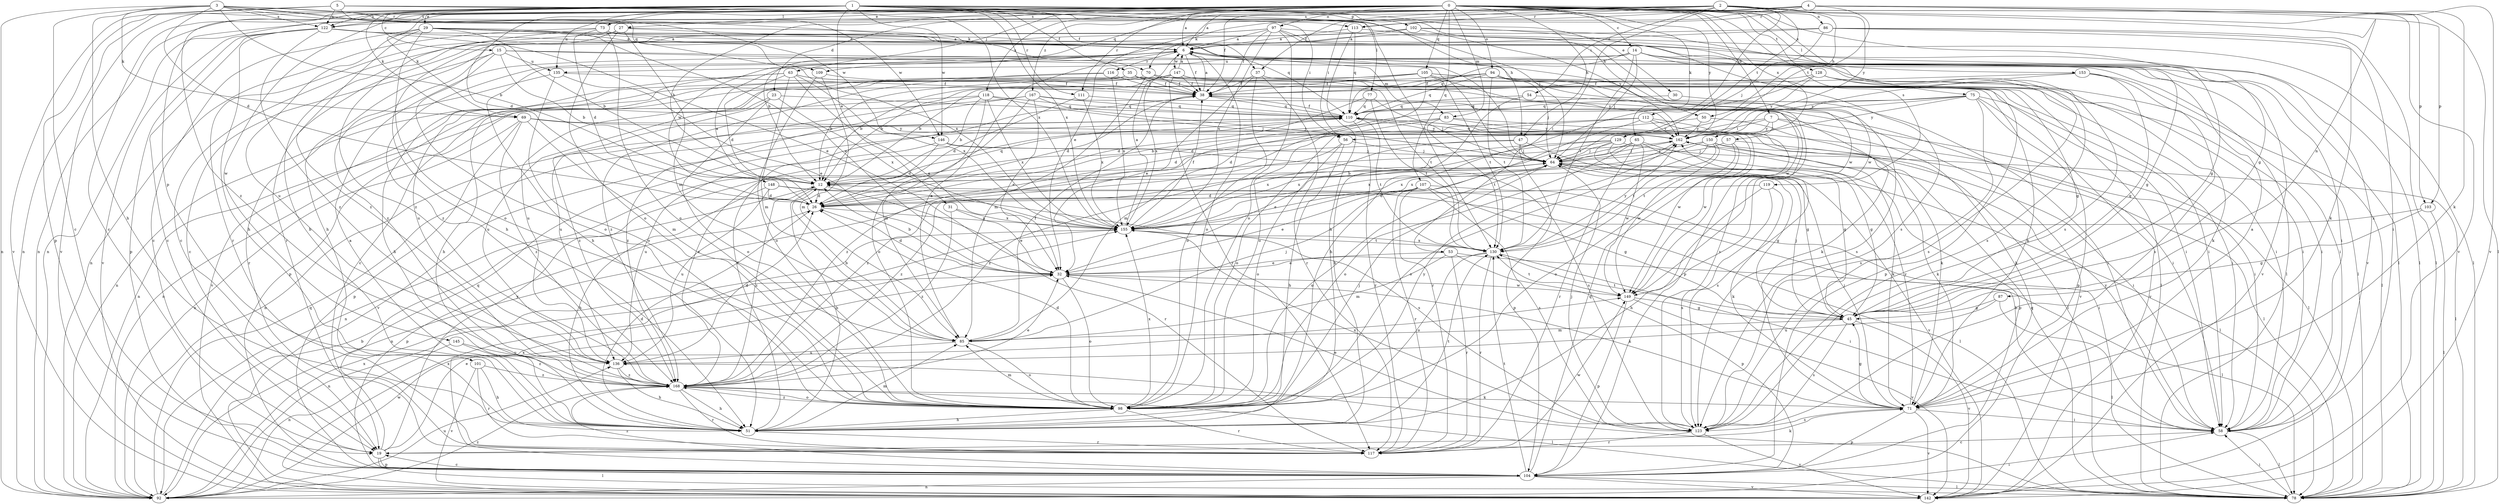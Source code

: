 strict digraph  {
0;
1;
2;
3;
4;
5;
6;
7;
12;
14;
15;
19;
23;
26;
27;
29;
30;
31;
32;
35;
37;
38;
45;
47;
50;
51;
53;
54;
56;
57;
58;
63;
64;
65;
69;
70;
71;
73;
75;
77;
78;
83;
85;
86;
87;
92;
94;
97;
98;
101;
102;
103;
104;
105;
107;
109;
110;
111;
112;
113;
116;
117;
118;
119;
122;
123;
128;
129;
130;
135;
136;
142;
145;
146;
147;
148;
149;
150;
153;
155;
162;
167;
168;
0 -> 6  [label=a];
0 -> 7  [label=b];
0 -> 12  [label=b];
0 -> 14  [label=c];
0 -> 23  [label=d];
0 -> 26  [label=d];
0 -> 27  [label=e];
0 -> 45  [label=g];
0 -> 47  [label=h];
0 -> 63  [label=j];
0 -> 65  [label=k];
0 -> 69  [label=k];
0 -> 73  [label=l];
0 -> 75  [label=l];
0 -> 83  [label=m];
0 -> 86  [label=n];
0 -> 87  [label=n];
0 -> 94  [label=o];
0 -> 97  [label=o];
0 -> 101  [label=p];
0 -> 105  [label=q];
0 -> 107  [label=q];
0 -> 111  [label=r];
0 -> 118  [label=s];
0 -> 119  [label=s];
0 -> 122  [label=s];
0 -> 128  [label=t];
0 -> 142  [label=v];
0 -> 145  [label=w];
0 -> 150  [label=x];
0 -> 153  [label=x];
0 -> 162  [label=y];
0 -> 167  [label=z];
1 -> 15  [label=c];
1 -> 19  [label=c];
1 -> 29  [label=e];
1 -> 30  [label=e];
1 -> 31  [label=e];
1 -> 35  [label=f];
1 -> 37  [label=f];
1 -> 47  [label=h];
1 -> 50  [label=h];
1 -> 69  [label=k];
1 -> 77  [label=l];
1 -> 92  [label=n];
1 -> 102  [label=p];
1 -> 111  [label=r];
1 -> 122  [label=s];
1 -> 135  [label=u];
1 -> 142  [label=v];
1 -> 146  [label=w];
1 -> 155  [label=x];
1 -> 168  [label=z];
2 -> 6  [label=a];
2 -> 37  [label=f];
2 -> 38  [label=f];
2 -> 50  [label=h];
2 -> 53  [label=i];
2 -> 54  [label=i];
2 -> 56  [label=i];
2 -> 78  [label=l];
2 -> 92  [label=n];
2 -> 103  [label=p];
2 -> 109  [label=q];
2 -> 112  [label=r];
2 -> 113  [label=r];
2 -> 122  [label=s];
2 -> 129  [label=t];
2 -> 162  [label=y];
3 -> 12  [label=b];
3 -> 19  [label=c];
3 -> 26  [label=d];
3 -> 51  [label=h];
3 -> 56  [label=i];
3 -> 69  [label=k];
3 -> 70  [label=k];
3 -> 92  [label=n];
3 -> 109  [label=q];
3 -> 113  [label=r];
3 -> 122  [label=s];
3 -> 146  [label=w];
4 -> 32  [label=e];
4 -> 70  [label=k];
4 -> 71  [label=k];
4 -> 92  [label=n];
4 -> 103  [label=p];
4 -> 113  [label=r];
4 -> 122  [label=s];
4 -> 129  [label=t];
4 -> 142  [label=v];
5 -> 64  [label=j];
5 -> 104  [label=p];
5 -> 122  [label=s];
5 -> 130  [label=t];
5 -> 142  [label=v];
5 -> 146  [label=w];
5 -> 155  [label=x];
6 -> 38  [label=f];
6 -> 64  [label=j];
6 -> 78  [label=l];
6 -> 83  [label=m];
6 -> 98  [label=o];
6 -> 116  [label=r];
6 -> 147  [label=w];
6 -> 148  [label=w];
6 -> 149  [label=w];
6 -> 168  [label=z];
7 -> 56  [label=i];
7 -> 57  [label=i];
7 -> 71  [label=k];
7 -> 78  [label=l];
7 -> 162  [label=y];
7 -> 168  [label=z];
12 -> 26  [label=d];
12 -> 51  [label=h];
12 -> 64  [label=j];
12 -> 110  [label=q];
12 -> 117  [label=r];
12 -> 168  [label=z];
14 -> 45  [label=g];
14 -> 51  [label=h];
14 -> 58  [label=i];
14 -> 64  [label=j];
14 -> 110  [label=q];
14 -> 123  [label=s];
14 -> 130  [label=t];
14 -> 135  [label=u];
14 -> 142  [label=v];
15 -> 12  [label=b];
15 -> 19  [label=c];
15 -> 64  [label=j];
15 -> 78  [label=l];
15 -> 98  [label=o];
15 -> 135  [label=u];
15 -> 168  [label=z];
19 -> 32  [label=e];
19 -> 71  [label=k];
19 -> 78  [label=l];
19 -> 104  [label=p];
19 -> 110  [label=q];
19 -> 162  [label=y];
23 -> 98  [label=o];
23 -> 110  [label=q];
23 -> 136  [label=u];
23 -> 155  [label=x];
23 -> 168  [label=z];
26 -> 6  [label=a];
26 -> 104  [label=p];
26 -> 155  [label=x];
27 -> 6  [label=a];
27 -> 51  [label=h];
27 -> 85  [label=m];
27 -> 98  [label=o];
27 -> 110  [label=q];
27 -> 117  [label=r];
29 -> 6  [label=a];
29 -> 12  [label=b];
29 -> 19  [label=c];
29 -> 32  [label=e];
29 -> 78  [label=l];
29 -> 98  [label=o];
29 -> 136  [label=u];
29 -> 155  [label=x];
29 -> 168  [label=z];
30 -> 58  [label=i];
30 -> 110  [label=q];
31 -> 32  [label=e];
31 -> 155  [label=x];
31 -> 168  [label=z];
32 -> 12  [label=b];
32 -> 26  [label=d];
32 -> 71  [label=k];
32 -> 92  [label=n];
32 -> 98  [label=o];
32 -> 149  [label=w];
35 -> 38  [label=f];
35 -> 58  [label=i];
35 -> 92  [label=n];
35 -> 130  [label=t];
35 -> 142  [label=v];
37 -> 32  [label=e];
37 -> 38  [label=f];
37 -> 58  [label=i];
37 -> 98  [label=o];
37 -> 117  [label=r];
38 -> 6  [label=a];
38 -> 26  [label=d];
38 -> 58  [label=i];
38 -> 110  [label=q];
45 -> 64  [label=j];
45 -> 85  [label=m];
45 -> 123  [label=s];
45 -> 130  [label=t];
45 -> 142  [label=v];
47 -> 45  [label=g];
47 -> 64  [label=j];
47 -> 92  [label=n];
47 -> 104  [label=p];
47 -> 155  [label=x];
50 -> 26  [label=d];
50 -> 71  [label=k];
50 -> 162  [label=y];
51 -> 6  [label=a];
51 -> 26  [label=d];
51 -> 38  [label=f];
51 -> 85  [label=m];
51 -> 117  [label=r];
51 -> 130  [label=t];
53 -> 32  [label=e];
53 -> 78  [label=l];
53 -> 85  [label=m];
53 -> 104  [label=p];
53 -> 117  [label=r];
54 -> 51  [label=h];
54 -> 110  [label=q];
54 -> 142  [label=v];
56 -> 51  [label=h];
56 -> 64  [label=j];
56 -> 98  [label=o];
56 -> 168  [label=z];
57 -> 64  [label=j];
57 -> 78  [label=l];
57 -> 98  [label=o];
57 -> 130  [label=t];
58 -> 12  [label=b];
58 -> 19  [label=c];
58 -> 78  [label=l];
58 -> 162  [label=y];
63 -> 26  [label=d];
63 -> 32  [label=e];
63 -> 38  [label=f];
63 -> 51  [label=h];
63 -> 71  [label=k];
63 -> 85  [label=m];
63 -> 136  [label=u];
63 -> 155  [label=x];
64 -> 12  [label=b];
64 -> 45  [label=g];
64 -> 78  [label=l];
64 -> 98  [label=o];
64 -> 142  [label=v];
64 -> 168  [label=z];
65 -> 45  [label=g];
65 -> 64  [label=j];
65 -> 98  [label=o];
65 -> 104  [label=p];
65 -> 117  [label=r];
65 -> 149  [label=w];
65 -> 155  [label=x];
69 -> 85  [label=m];
69 -> 92  [label=n];
69 -> 104  [label=p];
69 -> 149  [label=w];
69 -> 162  [label=y];
69 -> 168  [label=z];
70 -> 12  [label=b];
70 -> 38  [label=f];
70 -> 58  [label=i];
70 -> 85  [label=m];
70 -> 123  [label=s];
71 -> 6  [label=a];
71 -> 45  [label=g];
71 -> 58  [label=i];
71 -> 64  [label=j];
71 -> 104  [label=p];
71 -> 123  [label=s];
71 -> 142  [label=v];
71 -> 162  [label=y];
73 -> 6  [label=a];
73 -> 26  [label=d];
73 -> 92  [label=n];
73 -> 98  [label=o];
73 -> 149  [label=w];
73 -> 168  [label=z];
75 -> 26  [label=d];
75 -> 58  [label=i];
75 -> 85  [label=m];
75 -> 104  [label=p];
75 -> 110  [label=q];
75 -> 123  [label=s];
75 -> 142  [label=v];
75 -> 162  [label=y];
77 -> 26  [label=d];
77 -> 64  [label=j];
77 -> 110  [label=q];
77 -> 130  [label=t];
78 -> 58  [label=i];
78 -> 110  [label=q];
78 -> 136  [label=u];
83 -> 78  [label=l];
83 -> 98  [label=o];
83 -> 130  [label=t];
83 -> 162  [label=y];
83 -> 168  [label=z];
85 -> 6  [label=a];
85 -> 12  [label=b];
85 -> 38  [label=f];
85 -> 64  [label=j];
85 -> 98  [label=o];
85 -> 136  [label=u];
86 -> 6  [label=a];
86 -> 12  [label=b];
86 -> 58  [label=i];
86 -> 64  [label=j];
86 -> 71  [label=k];
86 -> 78  [label=l];
87 -> 45  [label=g];
87 -> 78  [label=l];
87 -> 136  [label=u];
92 -> 12  [label=b];
92 -> 58  [label=i];
92 -> 110  [label=q];
92 -> 136  [label=u];
92 -> 149  [label=w];
92 -> 155  [label=x];
92 -> 168  [label=z];
94 -> 12  [label=b];
94 -> 19  [label=c];
94 -> 38  [label=f];
94 -> 58  [label=i];
94 -> 64  [label=j];
94 -> 104  [label=p];
94 -> 110  [label=q];
94 -> 123  [label=s];
94 -> 130  [label=t];
97 -> 6  [label=a];
97 -> 19  [label=c];
97 -> 38  [label=f];
97 -> 51  [label=h];
97 -> 98  [label=o];
97 -> 123  [label=s];
97 -> 142  [label=v];
97 -> 149  [label=w];
97 -> 155  [label=x];
98 -> 26  [label=d];
98 -> 51  [label=h];
98 -> 64  [label=j];
98 -> 85  [label=m];
98 -> 117  [label=r];
98 -> 155  [label=x];
98 -> 162  [label=y];
98 -> 168  [label=z];
101 -> 51  [label=h];
101 -> 117  [label=r];
101 -> 142  [label=v];
101 -> 168  [label=z];
102 -> 6  [label=a];
102 -> 45  [label=g];
102 -> 51  [label=h];
102 -> 117  [label=r];
102 -> 123  [label=s];
102 -> 162  [label=y];
103 -> 45  [label=g];
103 -> 78  [label=l];
103 -> 155  [label=x];
104 -> 19  [label=c];
104 -> 78  [label=l];
104 -> 92  [label=n];
104 -> 110  [label=q];
104 -> 130  [label=t];
104 -> 142  [label=v];
104 -> 155  [label=x];
104 -> 168  [label=z];
105 -> 12  [label=b];
105 -> 38  [label=f];
105 -> 58  [label=i];
105 -> 98  [label=o];
105 -> 104  [label=p];
105 -> 130  [label=t];
105 -> 136  [label=u];
105 -> 162  [label=y];
107 -> 26  [label=d];
107 -> 32  [label=e];
107 -> 45  [label=g];
107 -> 58  [label=i];
107 -> 92  [label=n];
107 -> 117  [label=r];
107 -> 123  [label=s];
109 -> 38  [label=f];
109 -> 85  [label=m];
109 -> 98  [label=o];
110 -> 38  [label=f];
110 -> 92  [label=n];
110 -> 117  [label=r];
110 -> 130  [label=t];
110 -> 142  [label=v];
110 -> 162  [label=y];
111 -> 26  [label=d];
111 -> 110  [label=q];
111 -> 155  [label=x];
112 -> 12  [label=b];
112 -> 26  [label=d];
112 -> 58  [label=i];
112 -> 117  [label=r];
112 -> 149  [label=w];
112 -> 162  [label=y];
113 -> 6  [label=a];
113 -> 51  [label=h];
113 -> 78  [label=l];
113 -> 110  [label=q];
116 -> 38  [label=f];
116 -> 51  [label=h];
116 -> 155  [label=x];
116 -> 168  [label=z];
117 -> 149  [label=w];
118 -> 12  [label=b];
118 -> 64  [label=j];
118 -> 85  [label=m];
118 -> 92  [label=n];
118 -> 110  [label=q];
118 -> 136  [label=u];
118 -> 155  [label=x];
119 -> 26  [label=d];
119 -> 51  [label=h];
119 -> 71  [label=k];
119 -> 123  [label=s];
122 -> 6  [label=a];
122 -> 19  [label=c];
122 -> 32  [label=e];
122 -> 51  [label=h];
122 -> 78  [label=l];
122 -> 104  [label=p];
122 -> 142  [label=v];
122 -> 168  [label=z];
123 -> 32  [label=e];
123 -> 64  [label=j];
123 -> 117  [label=r];
123 -> 142  [label=v];
123 -> 155  [label=x];
128 -> 38  [label=f];
128 -> 51  [label=h];
128 -> 58  [label=i];
128 -> 71  [label=k];
128 -> 123  [label=s];
128 -> 162  [label=y];
129 -> 32  [label=e];
129 -> 45  [label=g];
129 -> 64  [label=j];
129 -> 78  [label=l];
129 -> 123  [label=s];
129 -> 155  [label=x];
129 -> 168  [label=z];
130 -> 32  [label=e];
130 -> 58  [label=i];
130 -> 98  [label=o];
130 -> 117  [label=r];
130 -> 155  [label=x];
130 -> 162  [label=y];
135 -> 32  [label=e];
135 -> 38  [label=f];
135 -> 98  [label=o];
135 -> 117  [label=r];
136 -> 26  [label=d];
136 -> 51  [label=h];
136 -> 168  [label=z];
142 -> 155  [label=x];
145 -> 92  [label=n];
145 -> 136  [label=u];
145 -> 168  [label=z];
146 -> 26  [label=d];
146 -> 64  [label=j];
146 -> 123  [label=s];
146 -> 136  [label=u];
147 -> 6  [label=a];
147 -> 12  [label=b];
147 -> 38  [label=f];
147 -> 45  [label=g];
147 -> 78  [label=l];
147 -> 104  [label=p];
147 -> 117  [label=r];
147 -> 155  [label=x];
148 -> 26  [label=d];
148 -> 51  [label=h];
148 -> 78  [label=l];
148 -> 123  [label=s];
148 -> 136  [label=u];
149 -> 45  [label=g];
149 -> 104  [label=p];
149 -> 130  [label=t];
149 -> 142  [label=v];
150 -> 58  [label=i];
150 -> 64  [label=j];
150 -> 71  [label=k];
150 -> 98  [label=o];
150 -> 130  [label=t];
150 -> 149  [label=w];
150 -> 155  [label=x];
153 -> 38  [label=f];
153 -> 45  [label=g];
153 -> 78  [label=l];
153 -> 123  [label=s];
153 -> 162  [label=y];
155 -> 6  [label=a];
155 -> 38  [label=f];
155 -> 130  [label=t];
162 -> 64  [label=j];
162 -> 71  [label=k];
162 -> 110  [label=q];
162 -> 155  [label=x];
167 -> 32  [label=e];
167 -> 64  [label=j];
167 -> 71  [label=k];
167 -> 92  [label=n];
167 -> 98  [label=o];
167 -> 110  [label=q];
167 -> 168  [label=z];
168 -> 32  [label=e];
168 -> 51  [label=h];
168 -> 71  [label=k];
168 -> 78  [label=l];
168 -> 98  [label=o];
168 -> 117  [label=r];
}
